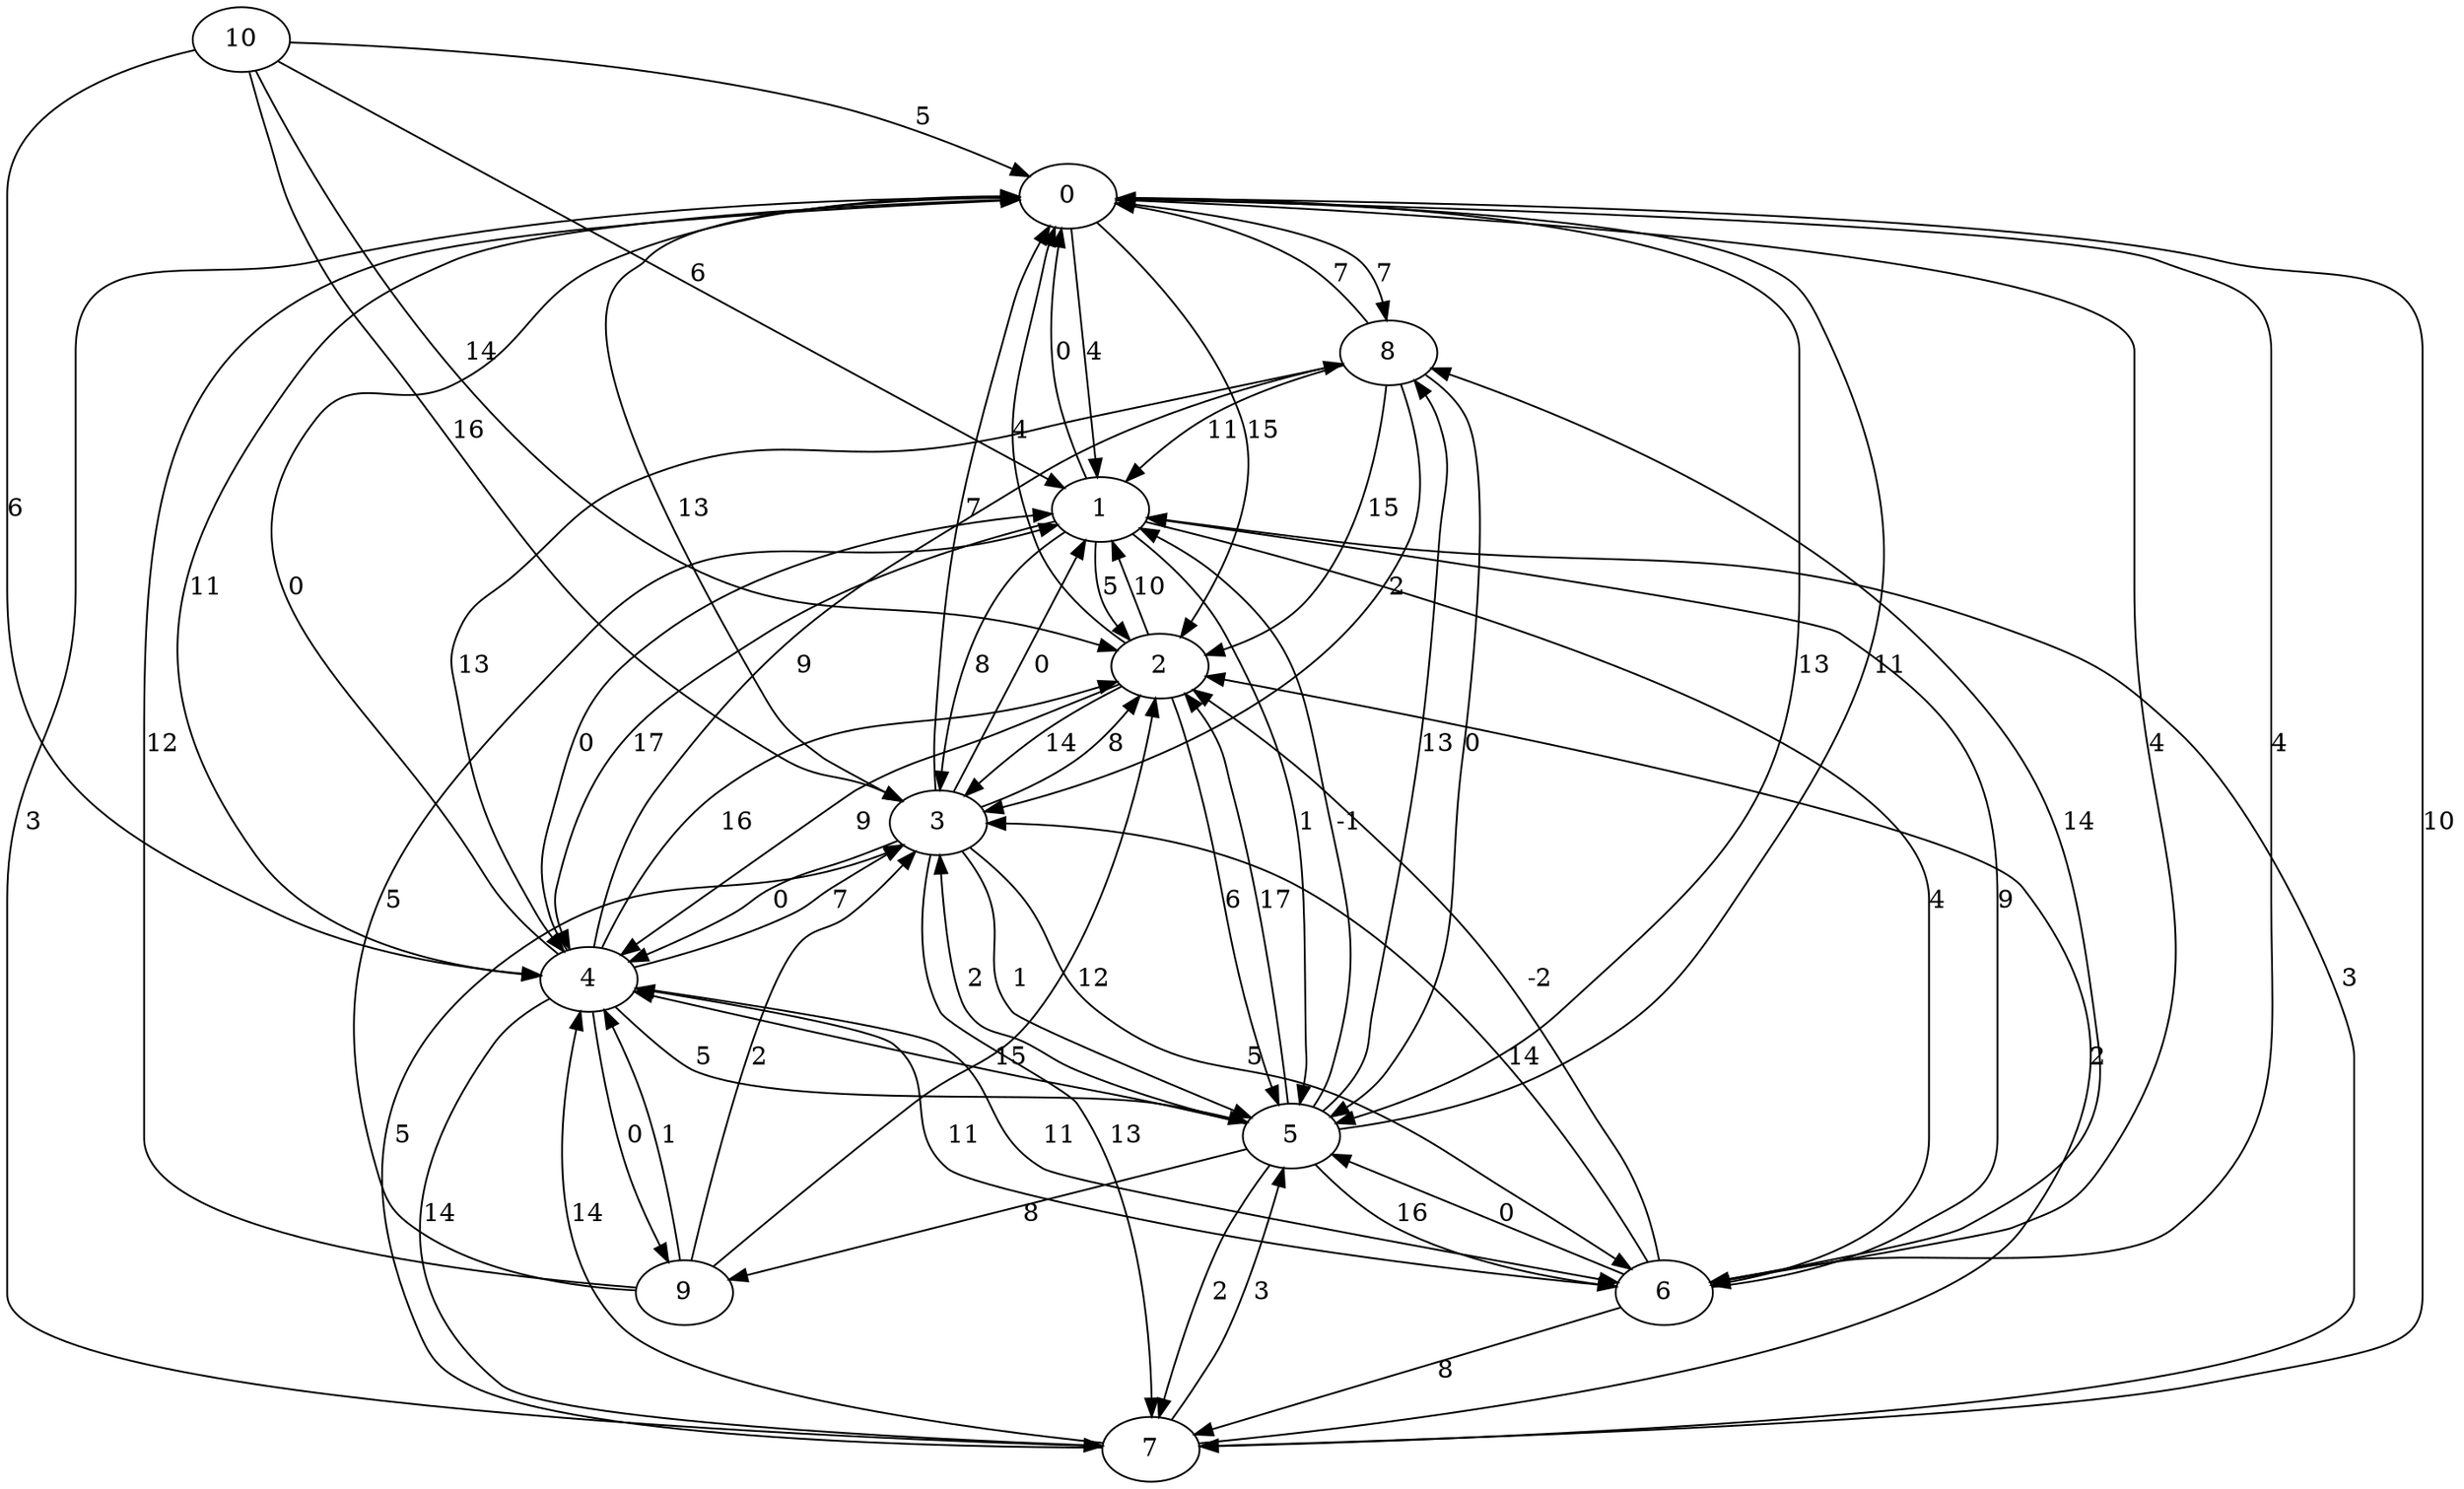 digraph g {
0 -> 8 [label=7];
0 -> 7 [label=10];
0 -> 6 [label=4];
0 -> 5 [label=13];
0 -> 4 [label=11];
0 -> 3 [label=13];
0 -> 2 [label=15];
0 -> 1 [label=4];
1 -> 6 [label=4];
1 -> 5 [label=1];
1 -> 4 [label=17];
1 -> 3 [label=8];
1 -> 2 [label=5];
1 -> 0 [label=0];
2 -> 5 [label=6];
2 -> 4 [label=9];
2 -> 3 [label=14];
2 -> 1 [label=10];
2 -> 0 [label=4];
3 -> 7 [label=13];
3 -> 6 [label=5];
3 -> 5 [label=1];
3 -> 4 [label=0];
3 -> 2 [label=8];
3 -> 1 [label=0];
3 -> 0 [label=7];
4 -> 9 [label=0];
4 -> 8 [label=9];
4 -> 7 [label=14];
4 -> 6 [label=11];
4 -> 5 [label=5];
4 -> 3 [label=7];
4 -> 2 [label=16];
4 -> 1 [label=0];
4 -> 0 [label=0];
5 -> 9 [label=8];
5 -> 8 [label=13];
5 -> 7 [label=2];
5 -> 6 [label=16];
5 -> 4 [label=15];
5 -> 3 [label=2];
5 -> 2 [label=17];
5 -> 1 [label=-1];
5 -> 0 [label=11];
6 -> 8 [label=14];
6 -> 7 [label=8];
6 -> 5 [label=0];
6 -> 4 [label=11];
6 -> 3 [label=14];
6 -> 2 [label=-2];
6 -> 1 [label=9];
6 -> 0 [label=4];
7 -> 5 [label=3];
7 -> 4 [label=14];
7 -> 3 [label=5];
7 -> 2 [label=2];
7 -> 1 [label=3];
7 -> 0 [label=3];
8 -> 5 [label=0];
8 -> 4 [label=13];
8 -> 3 [label=2];
8 -> 2 [label=15];
8 -> 1 [label=11];
8 -> 0 [label=7];
9 -> 4 [label=1];
9 -> 3 [label=2];
9 -> 2 [label=12];
9 -> 1 [label=5];
9 -> 0 [label=12];
10 -> 4 [label=6];
10 -> 3 [label=16];
10 -> 2 [label=14];
10 -> 1 [label=6];
10 -> 0 [label=5];
}